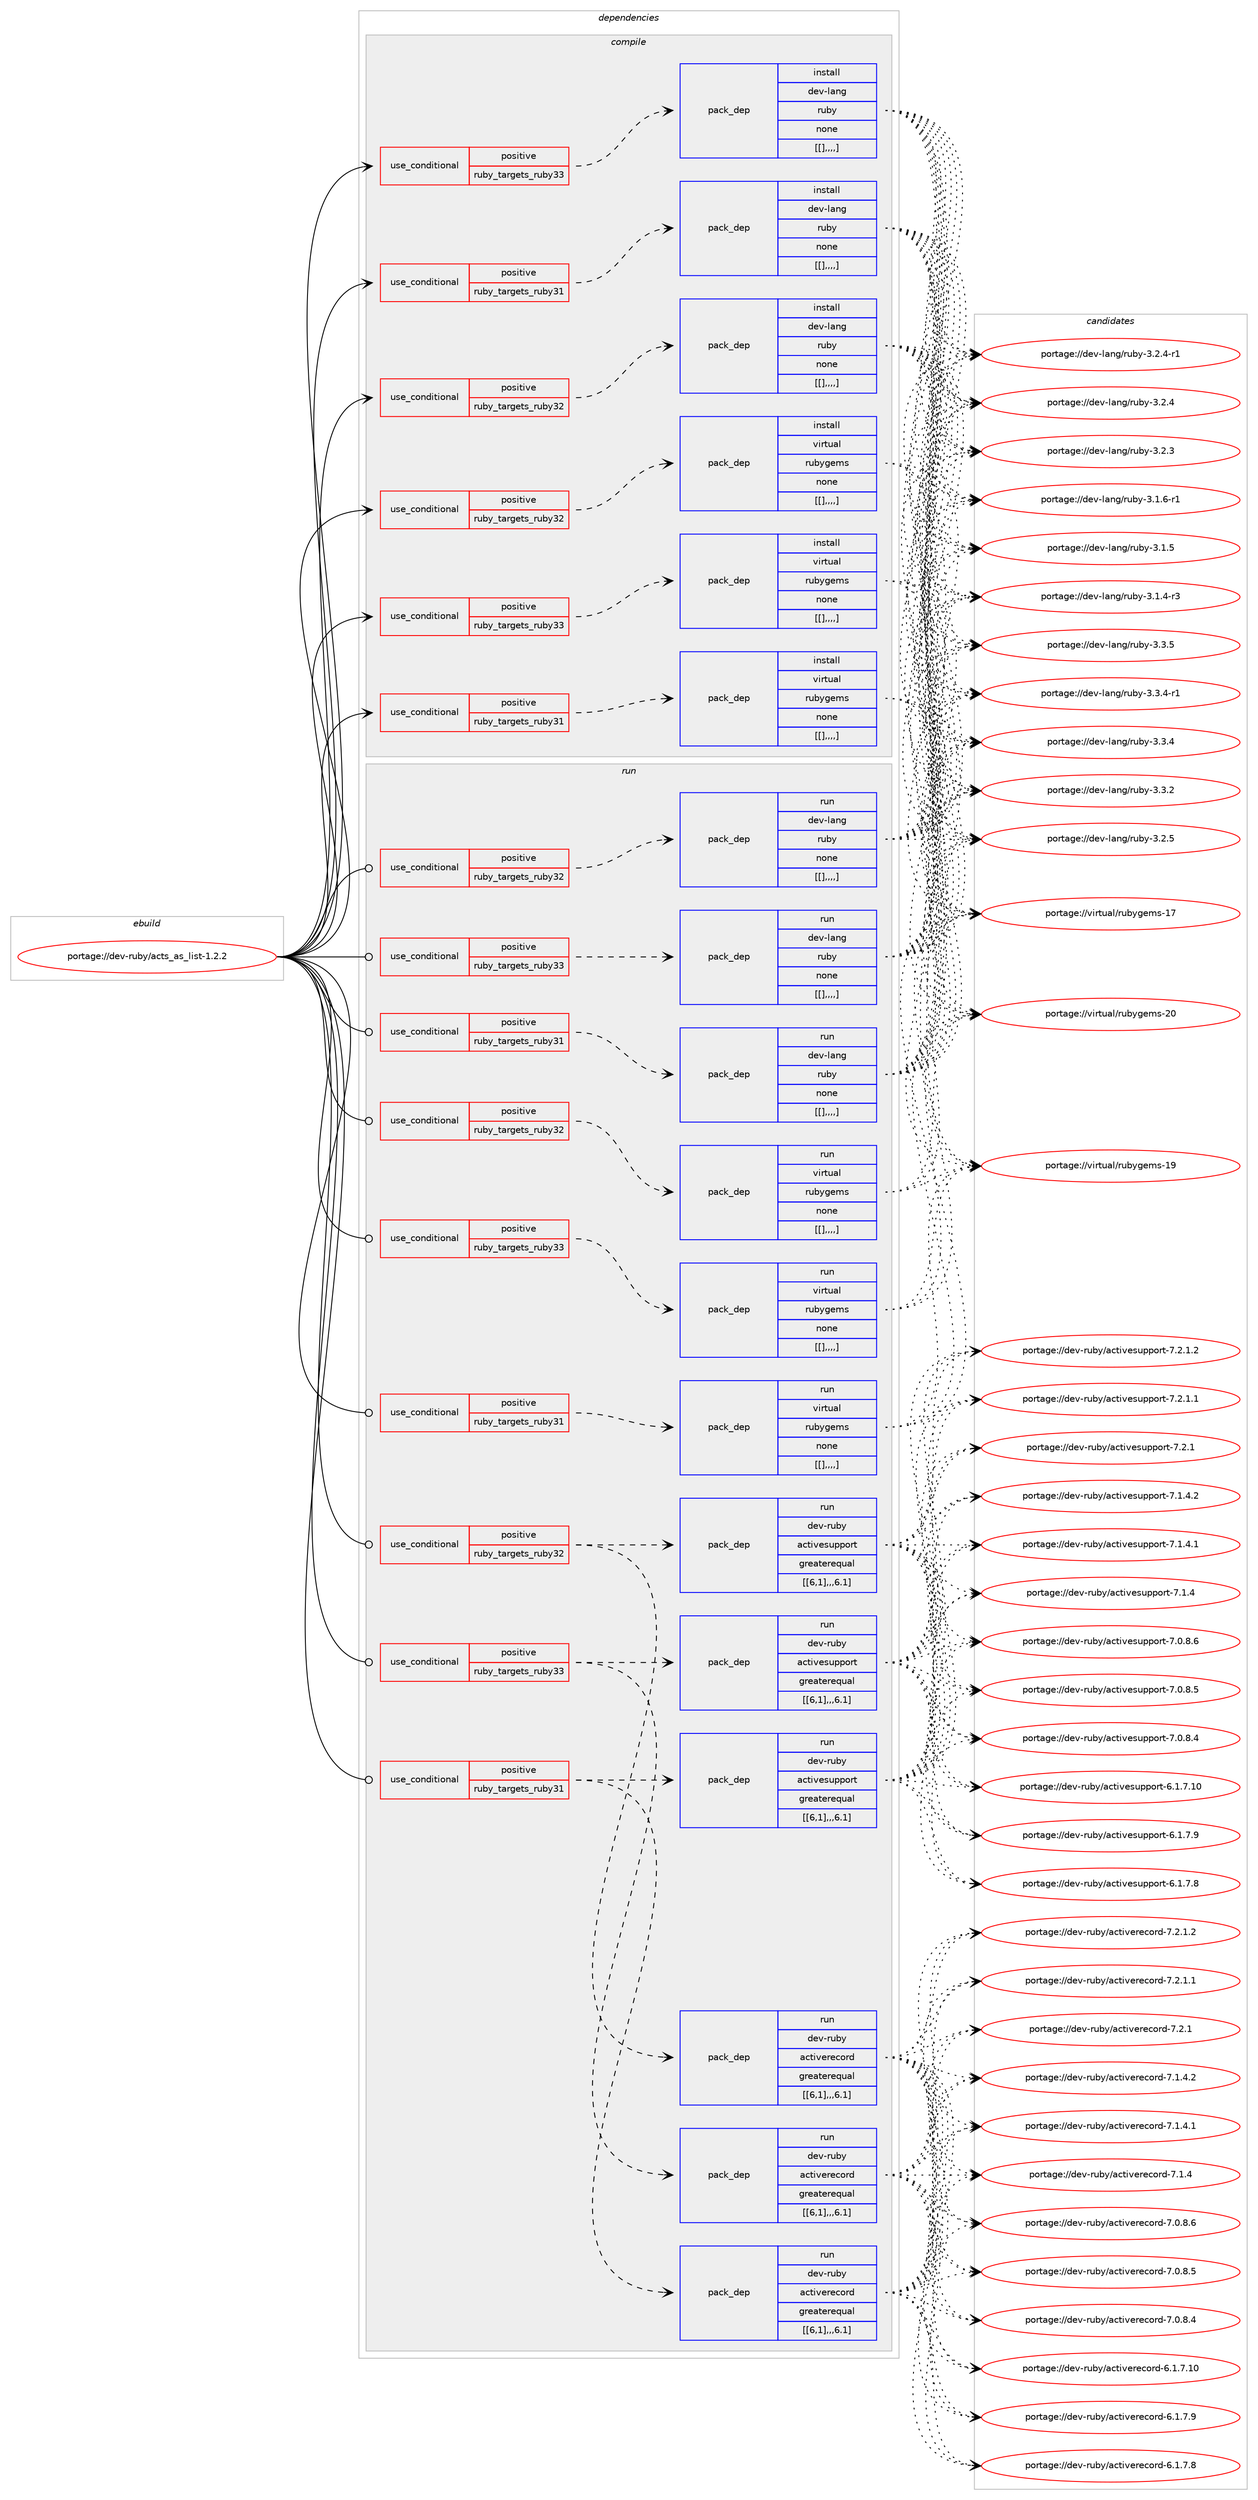 digraph prolog {

# *************
# Graph options
# *************

newrank=true;
concentrate=true;
compound=true;
graph [rankdir=LR,fontname=Helvetica,fontsize=10,ranksep=1.5];#, ranksep=2.5, nodesep=0.2];
edge  [arrowhead=vee];
node  [fontname=Helvetica,fontsize=10];

# **********
# The ebuild
# **********

subgraph cluster_leftcol {
color=gray;
label=<<i>ebuild</i>>;
id [label="portage://dev-ruby/acts_as_list-1.2.2", color=red, width=4, href="../dev-ruby/acts_as_list-1.2.2.svg"];
}

# ****************
# The dependencies
# ****************

subgraph cluster_midcol {
color=gray;
label=<<i>dependencies</i>>;
subgraph cluster_compile {
fillcolor="#eeeeee";
style=filled;
label=<<i>compile</i>>;
subgraph cond47654 {
dependency185005 [label=<<TABLE BORDER="0" CELLBORDER="1" CELLSPACING="0" CELLPADDING="4"><TR><TD ROWSPAN="3" CELLPADDING="10">use_conditional</TD></TR><TR><TD>positive</TD></TR><TR><TD>ruby_targets_ruby31</TD></TR></TABLE>>, shape=none, color=red];
subgraph pack135983 {
dependency185020 [label=<<TABLE BORDER="0" CELLBORDER="1" CELLSPACING="0" CELLPADDING="4" WIDTH="220"><TR><TD ROWSPAN="6" CELLPADDING="30">pack_dep</TD></TR><TR><TD WIDTH="110">install</TD></TR><TR><TD>dev-lang</TD></TR><TR><TD>ruby</TD></TR><TR><TD>none</TD></TR><TR><TD>[[],,,,]</TD></TR></TABLE>>, shape=none, color=blue];
}
dependency185005:e -> dependency185020:w [weight=20,style="dashed",arrowhead="vee"];
}
id:e -> dependency185005:w [weight=20,style="solid",arrowhead="vee"];
subgraph cond47675 {
dependency185067 [label=<<TABLE BORDER="0" CELLBORDER="1" CELLSPACING="0" CELLPADDING="4"><TR><TD ROWSPAN="3" CELLPADDING="10">use_conditional</TD></TR><TR><TD>positive</TD></TR><TR><TD>ruby_targets_ruby31</TD></TR></TABLE>>, shape=none, color=red];
subgraph pack136027 {
dependency185072 [label=<<TABLE BORDER="0" CELLBORDER="1" CELLSPACING="0" CELLPADDING="4" WIDTH="220"><TR><TD ROWSPAN="6" CELLPADDING="30">pack_dep</TD></TR><TR><TD WIDTH="110">install</TD></TR><TR><TD>virtual</TD></TR><TR><TD>rubygems</TD></TR><TR><TD>none</TD></TR><TR><TD>[[],,,,]</TD></TR></TABLE>>, shape=none, color=blue];
}
dependency185067:e -> dependency185072:w [weight=20,style="dashed",arrowhead="vee"];
}
id:e -> dependency185067:w [weight=20,style="solid",arrowhead="vee"];
subgraph cond47686 {
dependency185081 [label=<<TABLE BORDER="0" CELLBORDER="1" CELLSPACING="0" CELLPADDING="4"><TR><TD ROWSPAN="3" CELLPADDING="10">use_conditional</TD></TR><TR><TD>positive</TD></TR><TR><TD>ruby_targets_ruby32</TD></TR></TABLE>>, shape=none, color=red];
subgraph pack136081 {
dependency185161 [label=<<TABLE BORDER="0" CELLBORDER="1" CELLSPACING="0" CELLPADDING="4" WIDTH="220"><TR><TD ROWSPAN="6" CELLPADDING="30">pack_dep</TD></TR><TR><TD WIDTH="110">install</TD></TR><TR><TD>dev-lang</TD></TR><TR><TD>ruby</TD></TR><TR><TD>none</TD></TR><TR><TD>[[],,,,]</TD></TR></TABLE>>, shape=none, color=blue];
}
dependency185081:e -> dependency185161:w [weight=20,style="dashed",arrowhead="vee"];
}
id:e -> dependency185081:w [weight=20,style="solid",arrowhead="vee"];
subgraph cond47721 {
dependency185176 [label=<<TABLE BORDER="0" CELLBORDER="1" CELLSPACING="0" CELLPADDING="4"><TR><TD ROWSPAN="3" CELLPADDING="10">use_conditional</TD></TR><TR><TD>positive</TD></TR><TR><TD>ruby_targets_ruby32</TD></TR></TABLE>>, shape=none, color=red];
subgraph pack136090 {
dependency185182 [label=<<TABLE BORDER="0" CELLBORDER="1" CELLSPACING="0" CELLPADDING="4" WIDTH="220"><TR><TD ROWSPAN="6" CELLPADDING="30">pack_dep</TD></TR><TR><TD WIDTH="110">install</TD></TR><TR><TD>virtual</TD></TR><TR><TD>rubygems</TD></TR><TR><TD>none</TD></TR><TR><TD>[[],,,,]</TD></TR></TABLE>>, shape=none, color=blue];
}
dependency185176:e -> dependency185182:w [weight=20,style="dashed",arrowhead="vee"];
}
id:e -> dependency185176:w [weight=20,style="solid",arrowhead="vee"];
subgraph cond47769 {
dependency185303 [label=<<TABLE BORDER="0" CELLBORDER="1" CELLSPACING="0" CELLPADDING="4"><TR><TD ROWSPAN="3" CELLPADDING="10">use_conditional</TD></TR><TR><TD>positive</TD></TR><TR><TD>ruby_targets_ruby33</TD></TR></TABLE>>, shape=none, color=red];
subgraph pack136185 {
dependency185367 [label=<<TABLE BORDER="0" CELLBORDER="1" CELLSPACING="0" CELLPADDING="4" WIDTH="220"><TR><TD ROWSPAN="6" CELLPADDING="30">pack_dep</TD></TR><TR><TD WIDTH="110">install</TD></TR><TR><TD>dev-lang</TD></TR><TR><TD>ruby</TD></TR><TR><TD>none</TD></TR><TR><TD>[[],,,,]</TD></TR></TABLE>>, shape=none, color=blue];
}
dependency185303:e -> dependency185367:w [weight=20,style="dashed",arrowhead="vee"];
}
id:e -> dependency185303:w [weight=20,style="solid",arrowhead="vee"];
subgraph cond47812 {
dependency185390 [label=<<TABLE BORDER="0" CELLBORDER="1" CELLSPACING="0" CELLPADDING="4"><TR><TD ROWSPAN="3" CELLPADDING="10">use_conditional</TD></TR><TR><TD>positive</TD></TR><TR><TD>ruby_targets_ruby33</TD></TR></TABLE>>, shape=none, color=red];
subgraph pack136223 {
dependency185438 [label=<<TABLE BORDER="0" CELLBORDER="1" CELLSPACING="0" CELLPADDING="4" WIDTH="220"><TR><TD ROWSPAN="6" CELLPADDING="30">pack_dep</TD></TR><TR><TD WIDTH="110">install</TD></TR><TR><TD>virtual</TD></TR><TR><TD>rubygems</TD></TR><TR><TD>none</TD></TR><TR><TD>[[],,,,]</TD></TR></TABLE>>, shape=none, color=blue];
}
dependency185390:e -> dependency185438:w [weight=20,style="dashed",arrowhead="vee"];
}
id:e -> dependency185390:w [weight=20,style="solid",arrowhead="vee"];
}
subgraph cluster_compileandrun {
fillcolor="#eeeeee";
style=filled;
label=<<i>compile and run</i>>;
}
subgraph cluster_run {
fillcolor="#eeeeee";
style=filled;
label=<<i>run</i>>;
subgraph cond47830 {
dependency185483 [label=<<TABLE BORDER="0" CELLBORDER="1" CELLSPACING="0" CELLPADDING="4"><TR><TD ROWSPAN="3" CELLPADDING="10">use_conditional</TD></TR><TR><TD>positive</TD></TR><TR><TD>ruby_targets_ruby31</TD></TR></TABLE>>, shape=none, color=red];
subgraph pack136300 {
dependency185508 [label=<<TABLE BORDER="0" CELLBORDER="1" CELLSPACING="0" CELLPADDING="4" WIDTH="220"><TR><TD ROWSPAN="6" CELLPADDING="30">pack_dep</TD></TR><TR><TD WIDTH="110">run</TD></TR><TR><TD>dev-lang</TD></TR><TR><TD>ruby</TD></TR><TR><TD>none</TD></TR><TR><TD>[[],,,,]</TD></TR></TABLE>>, shape=none, color=blue];
}
dependency185483:e -> dependency185508:w [weight=20,style="dashed",arrowhead="vee"];
}
id:e -> dependency185483:w [weight=20,style="solid",arrowhead="odot"];
subgraph cond47881 {
dependency185585 [label=<<TABLE BORDER="0" CELLBORDER="1" CELLSPACING="0" CELLPADDING="4"><TR><TD ROWSPAN="3" CELLPADDING="10">use_conditional</TD></TR><TR><TD>positive</TD></TR><TR><TD>ruby_targets_ruby31</TD></TR></TABLE>>, shape=none, color=red];
subgraph pack136363 {
dependency185611 [label=<<TABLE BORDER="0" CELLBORDER="1" CELLSPACING="0" CELLPADDING="4" WIDTH="220"><TR><TD ROWSPAN="6" CELLPADDING="30">pack_dep</TD></TR><TR><TD WIDTH="110">run</TD></TR><TR><TD>dev-ruby</TD></TR><TR><TD>activerecord</TD></TR><TR><TD>greaterequal</TD></TR><TR><TD>[[6,1],,,6.1]</TD></TR></TABLE>>, shape=none, color=blue];
}
dependency185585:e -> dependency185611:w [weight=20,style="dashed",arrowhead="vee"];
subgraph pack136366 {
dependency185642 [label=<<TABLE BORDER="0" CELLBORDER="1" CELLSPACING="0" CELLPADDING="4" WIDTH="220"><TR><TD ROWSPAN="6" CELLPADDING="30">pack_dep</TD></TR><TR><TD WIDTH="110">run</TD></TR><TR><TD>dev-ruby</TD></TR><TR><TD>activesupport</TD></TR><TR><TD>greaterequal</TD></TR><TR><TD>[[6,1],,,6.1]</TD></TR></TABLE>>, shape=none, color=blue];
}
dependency185585:e -> dependency185642:w [weight=20,style="dashed",arrowhead="vee"];
}
id:e -> dependency185585:w [weight=20,style="solid",arrowhead="odot"];
subgraph cond47936 {
dependency185771 [label=<<TABLE BORDER="0" CELLBORDER="1" CELLSPACING="0" CELLPADDING="4"><TR><TD ROWSPAN="3" CELLPADDING="10">use_conditional</TD></TR><TR><TD>positive</TD></TR><TR><TD>ruby_targets_ruby31</TD></TR></TABLE>>, shape=none, color=red];
subgraph pack136456 {
dependency185922 [label=<<TABLE BORDER="0" CELLBORDER="1" CELLSPACING="0" CELLPADDING="4" WIDTH="220"><TR><TD ROWSPAN="6" CELLPADDING="30">pack_dep</TD></TR><TR><TD WIDTH="110">run</TD></TR><TR><TD>virtual</TD></TR><TR><TD>rubygems</TD></TR><TR><TD>none</TD></TR><TR><TD>[[],,,,]</TD></TR></TABLE>>, shape=none, color=blue];
}
dependency185771:e -> dependency185922:w [weight=20,style="dashed",arrowhead="vee"];
}
id:e -> dependency185771:w [weight=20,style="solid",arrowhead="odot"];
subgraph cond48021 {
dependency185958 [label=<<TABLE BORDER="0" CELLBORDER="1" CELLSPACING="0" CELLPADDING="4"><TR><TD ROWSPAN="3" CELLPADDING="10">use_conditional</TD></TR><TR><TD>positive</TD></TR><TR><TD>ruby_targets_ruby32</TD></TR></TABLE>>, shape=none, color=red];
subgraph pack136577 {
dependency185961 [label=<<TABLE BORDER="0" CELLBORDER="1" CELLSPACING="0" CELLPADDING="4" WIDTH="220"><TR><TD ROWSPAN="6" CELLPADDING="30">pack_dep</TD></TR><TR><TD WIDTH="110">run</TD></TR><TR><TD>dev-lang</TD></TR><TR><TD>ruby</TD></TR><TR><TD>none</TD></TR><TR><TD>[[],,,,]</TD></TR></TABLE>>, shape=none, color=blue];
}
dependency185958:e -> dependency185961:w [weight=20,style="dashed",arrowhead="vee"];
}
id:e -> dependency185958:w [weight=20,style="solid",arrowhead="odot"];
subgraph cond48024 {
dependency185968 [label=<<TABLE BORDER="0" CELLBORDER="1" CELLSPACING="0" CELLPADDING="4"><TR><TD ROWSPAN="3" CELLPADDING="10">use_conditional</TD></TR><TR><TD>positive</TD></TR><TR><TD>ruby_targets_ruby32</TD></TR></TABLE>>, shape=none, color=red];
subgraph pack136583 {
dependency186013 [label=<<TABLE BORDER="0" CELLBORDER="1" CELLSPACING="0" CELLPADDING="4" WIDTH="220"><TR><TD ROWSPAN="6" CELLPADDING="30">pack_dep</TD></TR><TR><TD WIDTH="110">run</TD></TR><TR><TD>dev-ruby</TD></TR><TR><TD>activerecord</TD></TR><TR><TD>greaterequal</TD></TR><TR><TD>[[6,1],,,6.1]</TD></TR></TABLE>>, shape=none, color=blue];
}
dependency185968:e -> dependency186013:w [weight=20,style="dashed",arrowhead="vee"];
subgraph pack136627 {
dependency186095 [label=<<TABLE BORDER="0" CELLBORDER="1" CELLSPACING="0" CELLPADDING="4" WIDTH="220"><TR><TD ROWSPAN="6" CELLPADDING="30">pack_dep</TD></TR><TR><TD WIDTH="110">run</TD></TR><TR><TD>dev-ruby</TD></TR><TR><TD>activesupport</TD></TR><TR><TD>greaterequal</TD></TR><TR><TD>[[6,1],,,6.1]</TD></TR></TABLE>>, shape=none, color=blue];
}
dependency185968:e -> dependency186095:w [weight=20,style="dashed",arrowhead="vee"];
}
id:e -> dependency185968:w [weight=20,style="solid",arrowhead="odot"];
subgraph cond48077 {
dependency186120 [label=<<TABLE BORDER="0" CELLBORDER="1" CELLSPACING="0" CELLPADDING="4"><TR><TD ROWSPAN="3" CELLPADDING="10">use_conditional</TD></TR><TR><TD>positive</TD></TR><TR><TD>ruby_targets_ruby32</TD></TR></TABLE>>, shape=none, color=red];
subgraph pack136679 {
dependency186124 [label=<<TABLE BORDER="0" CELLBORDER="1" CELLSPACING="0" CELLPADDING="4" WIDTH="220"><TR><TD ROWSPAN="6" CELLPADDING="30">pack_dep</TD></TR><TR><TD WIDTH="110">run</TD></TR><TR><TD>virtual</TD></TR><TR><TD>rubygems</TD></TR><TR><TD>none</TD></TR><TR><TD>[[],,,,]</TD></TR></TABLE>>, shape=none, color=blue];
}
dependency186120:e -> dependency186124:w [weight=20,style="dashed",arrowhead="vee"];
}
id:e -> dependency186120:w [weight=20,style="solid",arrowhead="odot"];
subgraph cond48102 {
dependency186168 [label=<<TABLE BORDER="0" CELLBORDER="1" CELLSPACING="0" CELLPADDING="4"><TR><TD ROWSPAN="3" CELLPADDING="10">use_conditional</TD></TR><TR><TD>positive</TD></TR><TR><TD>ruby_targets_ruby33</TD></TR></TABLE>>, shape=none, color=red];
subgraph pack136710 {
dependency186172 [label=<<TABLE BORDER="0" CELLBORDER="1" CELLSPACING="0" CELLPADDING="4" WIDTH="220"><TR><TD ROWSPAN="6" CELLPADDING="30">pack_dep</TD></TR><TR><TD WIDTH="110">run</TD></TR><TR><TD>dev-lang</TD></TR><TR><TD>ruby</TD></TR><TR><TD>none</TD></TR><TR><TD>[[],,,,]</TD></TR></TABLE>>, shape=none, color=blue];
}
dependency186168:e -> dependency186172:w [weight=20,style="dashed",arrowhead="vee"];
}
id:e -> dependency186168:w [weight=20,style="solid",arrowhead="odot"];
subgraph cond48116 {
dependency186202 [label=<<TABLE BORDER="0" CELLBORDER="1" CELLSPACING="0" CELLPADDING="4"><TR><TD ROWSPAN="3" CELLPADDING="10">use_conditional</TD></TR><TR><TD>positive</TD></TR><TR><TD>ruby_targets_ruby33</TD></TR></TABLE>>, shape=none, color=red];
subgraph pack136724 {
dependency186204 [label=<<TABLE BORDER="0" CELLBORDER="1" CELLSPACING="0" CELLPADDING="4" WIDTH="220"><TR><TD ROWSPAN="6" CELLPADDING="30">pack_dep</TD></TR><TR><TD WIDTH="110">run</TD></TR><TR><TD>dev-ruby</TD></TR><TR><TD>activerecord</TD></TR><TR><TD>greaterequal</TD></TR><TR><TD>[[6,1],,,6.1]</TD></TR></TABLE>>, shape=none, color=blue];
}
dependency186202:e -> dependency186204:w [weight=20,style="dashed",arrowhead="vee"];
subgraph pack136728 {
dependency186209 [label=<<TABLE BORDER="0" CELLBORDER="1" CELLSPACING="0" CELLPADDING="4" WIDTH="220"><TR><TD ROWSPAN="6" CELLPADDING="30">pack_dep</TD></TR><TR><TD WIDTH="110">run</TD></TR><TR><TD>dev-ruby</TD></TR><TR><TD>activesupport</TD></TR><TR><TD>greaterequal</TD></TR><TR><TD>[[6,1],,,6.1]</TD></TR></TABLE>>, shape=none, color=blue];
}
dependency186202:e -> dependency186209:w [weight=20,style="dashed",arrowhead="vee"];
}
id:e -> dependency186202:w [weight=20,style="solid",arrowhead="odot"];
subgraph cond48122 {
dependency186284 [label=<<TABLE BORDER="0" CELLBORDER="1" CELLSPACING="0" CELLPADDING="4"><TR><TD ROWSPAN="3" CELLPADDING="10">use_conditional</TD></TR><TR><TD>positive</TD></TR><TR><TD>ruby_targets_ruby33</TD></TR></TABLE>>, shape=none, color=red];
subgraph pack136777 {
dependency186286 [label=<<TABLE BORDER="0" CELLBORDER="1" CELLSPACING="0" CELLPADDING="4" WIDTH="220"><TR><TD ROWSPAN="6" CELLPADDING="30">pack_dep</TD></TR><TR><TD WIDTH="110">run</TD></TR><TR><TD>virtual</TD></TR><TR><TD>rubygems</TD></TR><TR><TD>none</TD></TR><TR><TD>[[],,,,]</TD></TR></TABLE>>, shape=none, color=blue];
}
dependency186284:e -> dependency186286:w [weight=20,style="dashed",arrowhead="vee"];
}
id:e -> dependency186284:w [weight=20,style="solid",arrowhead="odot"];
}
}

# **************
# The candidates
# **************

subgraph cluster_choices {
rank=same;
color=gray;
label=<<i>candidates</i>>;

subgraph choice135907 {
color=black;
nodesep=1;
choice10010111845108971101034711411798121455146514653 [label="portage://dev-lang/ruby-3.3.5", color=red, width=4,href="../dev-lang/ruby-3.3.5.svg"];
choice100101118451089711010347114117981214551465146524511449 [label="portage://dev-lang/ruby-3.3.4-r1", color=red, width=4,href="../dev-lang/ruby-3.3.4-r1.svg"];
choice10010111845108971101034711411798121455146514652 [label="portage://dev-lang/ruby-3.3.4", color=red, width=4,href="../dev-lang/ruby-3.3.4.svg"];
choice10010111845108971101034711411798121455146514650 [label="portage://dev-lang/ruby-3.3.2", color=red, width=4,href="../dev-lang/ruby-3.3.2.svg"];
choice10010111845108971101034711411798121455146504653 [label="portage://dev-lang/ruby-3.2.5", color=red, width=4,href="../dev-lang/ruby-3.2.5.svg"];
choice100101118451089711010347114117981214551465046524511449 [label="portage://dev-lang/ruby-3.2.4-r1", color=red, width=4,href="../dev-lang/ruby-3.2.4-r1.svg"];
choice10010111845108971101034711411798121455146504652 [label="portage://dev-lang/ruby-3.2.4", color=red, width=4,href="../dev-lang/ruby-3.2.4.svg"];
choice10010111845108971101034711411798121455146504651 [label="portage://dev-lang/ruby-3.2.3", color=red, width=4,href="../dev-lang/ruby-3.2.3.svg"];
choice100101118451089711010347114117981214551464946544511449 [label="portage://dev-lang/ruby-3.1.6-r1", color=red, width=4,href="../dev-lang/ruby-3.1.6-r1.svg"];
choice10010111845108971101034711411798121455146494653 [label="portage://dev-lang/ruby-3.1.5", color=red, width=4,href="../dev-lang/ruby-3.1.5.svg"];
choice100101118451089711010347114117981214551464946524511451 [label="portage://dev-lang/ruby-3.1.4-r3", color=red, width=4,href="../dev-lang/ruby-3.1.4-r3.svg"];
dependency185020:e -> choice10010111845108971101034711411798121455146514653:w [style=dotted,weight="100"];
dependency185020:e -> choice100101118451089711010347114117981214551465146524511449:w [style=dotted,weight="100"];
dependency185020:e -> choice10010111845108971101034711411798121455146514652:w [style=dotted,weight="100"];
dependency185020:e -> choice10010111845108971101034711411798121455146514650:w [style=dotted,weight="100"];
dependency185020:e -> choice10010111845108971101034711411798121455146504653:w [style=dotted,weight="100"];
dependency185020:e -> choice100101118451089711010347114117981214551465046524511449:w [style=dotted,weight="100"];
dependency185020:e -> choice10010111845108971101034711411798121455146504652:w [style=dotted,weight="100"];
dependency185020:e -> choice10010111845108971101034711411798121455146504651:w [style=dotted,weight="100"];
dependency185020:e -> choice100101118451089711010347114117981214551464946544511449:w [style=dotted,weight="100"];
dependency185020:e -> choice10010111845108971101034711411798121455146494653:w [style=dotted,weight="100"];
dependency185020:e -> choice100101118451089711010347114117981214551464946524511451:w [style=dotted,weight="100"];
}
subgraph choice135936 {
color=black;
nodesep=1;
choice118105114116117971084711411798121103101109115455048 [label="portage://virtual/rubygems-20", color=red, width=4,href="../virtual/rubygems-20.svg"];
choice118105114116117971084711411798121103101109115454957 [label="portage://virtual/rubygems-19", color=red, width=4,href="../virtual/rubygems-19.svg"];
choice118105114116117971084711411798121103101109115454955 [label="portage://virtual/rubygems-17", color=red, width=4,href="../virtual/rubygems-17.svg"];
dependency185072:e -> choice118105114116117971084711411798121103101109115455048:w [style=dotted,weight="100"];
dependency185072:e -> choice118105114116117971084711411798121103101109115454957:w [style=dotted,weight="100"];
dependency185072:e -> choice118105114116117971084711411798121103101109115454955:w [style=dotted,weight="100"];
}
subgraph choice135975 {
color=black;
nodesep=1;
choice10010111845108971101034711411798121455146514653 [label="portage://dev-lang/ruby-3.3.5", color=red, width=4,href="../dev-lang/ruby-3.3.5.svg"];
choice100101118451089711010347114117981214551465146524511449 [label="portage://dev-lang/ruby-3.3.4-r1", color=red, width=4,href="../dev-lang/ruby-3.3.4-r1.svg"];
choice10010111845108971101034711411798121455146514652 [label="portage://dev-lang/ruby-3.3.4", color=red, width=4,href="../dev-lang/ruby-3.3.4.svg"];
choice10010111845108971101034711411798121455146514650 [label="portage://dev-lang/ruby-3.3.2", color=red, width=4,href="../dev-lang/ruby-3.3.2.svg"];
choice10010111845108971101034711411798121455146504653 [label="portage://dev-lang/ruby-3.2.5", color=red, width=4,href="../dev-lang/ruby-3.2.5.svg"];
choice100101118451089711010347114117981214551465046524511449 [label="portage://dev-lang/ruby-3.2.4-r1", color=red, width=4,href="../dev-lang/ruby-3.2.4-r1.svg"];
choice10010111845108971101034711411798121455146504652 [label="portage://dev-lang/ruby-3.2.4", color=red, width=4,href="../dev-lang/ruby-3.2.4.svg"];
choice10010111845108971101034711411798121455146504651 [label="portage://dev-lang/ruby-3.2.3", color=red, width=4,href="../dev-lang/ruby-3.2.3.svg"];
choice100101118451089711010347114117981214551464946544511449 [label="portage://dev-lang/ruby-3.1.6-r1", color=red, width=4,href="../dev-lang/ruby-3.1.6-r1.svg"];
choice10010111845108971101034711411798121455146494653 [label="portage://dev-lang/ruby-3.1.5", color=red, width=4,href="../dev-lang/ruby-3.1.5.svg"];
choice100101118451089711010347114117981214551464946524511451 [label="portage://dev-lang/ruby-3.1.4-r3", color=red, width=4,href="../dev-lang/ruby-3.1.4-r3.svg"];
dependency185161:e -> choice10010111845108971101034711411798121455146514653:w [style=dotted,weight="100"];
dependency185161:e -> choice100101118451089711010347114117981214551465146524511449:w [style=dotted,weight="100"];
dependency185161:e -> choice10010111845108971101034711411798121455146514652:w [style=dotted,weight="100"];
dependency185161:e -> choice10010111845108971101034711411798121455146514650:w [style=dotted,weight="100"];
dependency185161:e -> choice10010111845108971101034711411798121455146504653:w [style=dotted,weight="100"];
dependency185161:e -> choice100101118451089711010347114117981214551465046524511449:w [style=dotted,weight="100"];
dependency185161:e -> choice10010111845108971101034711411798121455146504652:w [style=dotted,weight="100"];
dependency185161:e -> choice10010111845108971101034711411798121455146504651:w [style=dotted,weight="100"];
dependency185161:e -> choice100101118451089711010347114117981214551464946544511449:w [style=dotted,weight="100"];
dependency185161:e -> choice10010111845108971101034711411798121455146494653:w [style=dotted,weight="100"];
dependency185161:e -> choice100101118451089711010347114117981214551464946524511451:w [style=dotted,weight="100"];
}
subgraph choice135990 {
color=black;
nodesep=1;
choice118105114116117971084711411798121103101109115455048 [label="portage://virtual/rubygems-20", color=red, width=4,href="../virtual/rubygems-20.svg"];
choice118105114116117971084711411798121103101109115454957 [label="portage://virtual/rubygems-19", color=red, width=4,href="../virtual/rubygems-19.svg"];
choice118105114116117971084711411798121103101109115454955 [label="portage://virtual/rubygems-17", color=red, width=4,href="../virtual/rubygems-17.svg"];
dependency185182:e -> choice118105114116117971084711411798121103101109115455048:w [style=dotted,weight="100"];
dependency185182:e -> choice118105114116117971084711411798121103101109115454957:w [style=dotted,weight="100"];
dependency185182:e -> choice118105114116117971084711411798121103101109115454955:w [style=dotted,weight="100"];
}
subgraph choice135995 {
color=black;
nodesep=1;
choice10010111845108971101034711411798121455146514653 [label="portage://dev-lang/ruby-3.3.5", color=red, width=4,href="../dev-lang/ruby-3.3.5.svg"];
choice100101118451089711010347114117981214551465146524511449 [label="portage://dev-lang/ruby-3.3.4-r1", color=red, width=4,href="../dev-lang/ruby-3.3.4-r1.svg"];
choice10010111845108971101034711411798121455146514652 [label="portage://dev-lang/ruby-3.3.4", color=red, width=4,href="../dev-lang/ruby-3.3.4.svg"];
choice10010111845108971101034711411798121455146514650 [label="portage://dev-lang/ruby-3.3.2", color=red, width=4,href="../dev-lang/ruby-3.3.2.svg"];
choice10010111845108971101034711411798121455146504653 [label="portage://dev-lang/ruby-3.2.5", color=red, width=4,href="../dev-lang/ruby-3.2.5.svg"];
choice100101118451089711010347114117981214551465046524511449 [label="portage://dev-lang/ruby-3.2.4-r1", color=red, width=4,href="../dev-lang/ruby-3.2.4-r1.svg"];
choice10010111845108971101034711411798121455146504652 [label="portage://dev-lang/ruby-3.2.4", color=red, width=4,href="../dev-lang/ruby-3.2.4.svg"];
choice10010111845108971101034711411798121455146504651 [label="portage://dev-lang/ruby-3.2.3", color=red, width=4,href="../dev-lang/ruby-3.2.3.svg"];
choice100101118451089711010347114117981214551464946544511449 [label="portage://dev-lang/ruby-3.1.6-r1", color=red, width=4,href="../dev-lang/ruby-3.1.6-r1.svg"];
choice10010111845108971101034711411798121455146494653 [label="portage://dev-lang/ruby-3.1.5", color=red, width=4,href="../dev-lang/ruby-3.1.5.svg"];
choice100101118451089711010347114117981214551464946524511451 [label="portage://dev-lang/ruby-3.1.4-r3", color=red, width=4,href="../dev-lang/ruby-3.1.4-r3.svg"];
dependency185367:e -> choice10010111845108971101034711411798121455146514653:w [style=dotted,weight="100"];
dependency185367:e -> choice100101118451089711010347114117981214551465146524511449:w [style=dotted,weight="100"];
dependency185367:e -> choice10010111845108971101034711411798121455146514652:w [style=dotted,weight="100"];
dependency185367:e -> choice10010111845108971101034711411798121455146514650:w [style=dotted,weight="100"];
dependency185367:e -> choice10010111845108971101034711411798121455146504653:w [style=dotted,weight="100"];
dependency185367:e -> choice100101118451089711010347114117981214551465046524511449:w [style=dotted,weight="100"];
dependency185367:e -> choice10010111845108971101034711411798121455146504652:w [style=dotted,weight="100"];
dependency185367:e -> choice10010111845108971101034711411798121455146504651:w [style=dotted,weight="100"];
dependency185367:e -> choice100101118451089711010347114117981214551464946544511449:w [style=dotted,weight="100"];
dependency185367:e -> choice10010111845108971101034711411798121455146494653:w [style=dotted,weight="100"];
dependency185367:e -> choice100101118451089711010347114117981214551464946524511451:w [style=dotted,weight="100"];
}
subgraph choice136044 {
color=black;
nodesep=1;
choice118105114116117971084711411798121103101109115455048 [label="portage://virtual/rubygems-20", color=red, width=4,href="../virtual/rubygems-20.svg"];
choice118105114116117971084711411798121103101109115454957 [label="portage://virtual/rubygems-19", color=red, width=4,href="../virtual/rubygems-19.svg"];
choice118105114116117971084711411798121103101109115454955 [label="portage://virtual/rubygems-17", color=red, width=4,href="../virtual/rubygems-17.svg"];
dependency185438:e -> choice118105114116117971084711411798121103101109115455048:w [style=dotted,weight="100"];
dependency185438:e -> choice118105114116117971084711411798121103101109115454957:w [style=dotted,weight="100"];
dependency185438:e -> choice118105114116117971084711411798121103101109115454955:w [style=dotted,weight="100"];
}
subgraph choice136052 {
color=black;
nodesep=1;
choice10010111845108971101034711411798121455146514653 [label="portage://dev-lang/ruby-3.3.5", color=red, width=4,href="../dev-lang/ruby-3.3.5.svg"];
choice100101118451089711010347114117981214551465146524511449 [label="portage://dev-lang/ruby-3.3.4-r1", color=red, width=4,href="../dev-lang/ruby-3.3.4-r1.svg"];
choice10010111845108971101034711411798121455146514652 [label="portage://dev-lang/ruby-3.3.4", color=red, width=4,href="../dev-lang/ruby-3.3.4.svg"];
choice10010111845108971101034711411798121455146514650 [label="portage://dev-lang/ruby-3.3.2", color=red, width=4,href="../dev-lang/ruby-3.3.2.svg"];
choice10010111845108971101034711411798121455146504653 [label="portage://dev-lang/ruby-3.2.5", color=red, width=4,href="../dev-lang/ruby-3.2.5.svg"];
choice100101118451089711010347114117981214551465046524511449 [label="portage://dev-lang/ruby-3.2.4-r1", color=red, width=4,href="../dev-lang/ruby-3.2.4-r1.svg"];
choice10010111845108971101034711411798121455146504652 [label="portage://dev-lang/ruby-3.2.4", color=red, width=4,href="../dev-lang/ruby-3.2.4.svg"];
choice10010111845108971101034711411798121455146504651 [label="portage://dev-lang/ruby-3.2.3", color=red, width=4,href="../dev-lang/ruby-3.2.3.svg"];
choice100101118451089711010347114117981214551464946544511449 [label="portage://dev-lang/ruby-3.1.6-r1", color=red, width=4,href="../dev-lang/ruby-3.1.6-r1.svg"];
choice10010111845108971101034711411798121455146494653 [label="portage://dev-lang/ruby-3.1.5", color=red, width=4,href="../dev-lang/ruby-3.1.5.svg"];
choice100101118451089711010347114117981214551464946524511451 [label="portage://dev-lang/ruby-3.1.4-r3", color=red, width=4,href="../dev-lang/ruby-3.1.4-r3.svg"];
dependency185508:e -> choice10010111845108971101034711411798121455146514653:w [style=dotted,weight="100"];
dependency185508:e -> choice100101118451089711010347114117981214551465146524511449:w [style=dotted,weight="100"];
dependency185508:e -> choice10010111845108971101034711411798121455146514652:w [style=dotted,weight="100"];
dependency185508:e -> choice10010111845108971101034711411798121455146514650:w [style=dotted,weight="100"];
dependency185508:e -> choice10010111845108971101034711411798121455146504653:w [style=dotted,weight="100"];
dependency185508:e -> choice100101118451089711010347114117981214551465046524511449:w [style=dotted,weight="100"];
dependency185508:e -> choice10010111845108971101034711411798121455146504652:w [style=dotted,weight="100"];
dependency185508:e -> choice10010111845108971101034711411798121455146504651:w [style=dotted,weight="100"];
dependency185508:e -> choice100101118451089711010347114117981214551464946544511449:w [style=dotted,weight="100"];
dependency185508:e -> choice10010111845108971101034711411798121455146494653:w [style=dotted,weight="100"];
dependency185508:e -> choice100101118451089711010347114117981214551464946524511451:w [style=dotted,weight="100"];
}
subgraph choice136070 {
color=black;
nodesep=1;
choice1001011184511411798121479799116105118101114101991111141004555465046494650 [label="portage://dev-ruby/activerecord-7.2.1.2", color=red, width=4,href="../dev-ruby/activerecord-7.2.1.2.svg"];
choice1001011184511411798121479799116105118101114101991111141004555465046494649 [label="portage://dev-ruby/activerecord-7.2.1.1", color=red, width=4,href="../dev-ruby/activerecord-7.2.1.1.svg"];
choice100101118451141179812147979911610511810111410199111114100455546504649 [label="portage://dev-ruby/activerecord-7.2.1", color=red, width=4,href="../dev-ruby/activerecord-7.2.1.svg"];
choice1001011184511411798121479799116105118101114101991111141004555464946524650 [label="portage://dev-ruby/activerecord-7.1.4.2", color=red, width=4,href="../dev-ruby/activerecord-7.1.4.2.svg"];
choice1001011184511411798121479799116105118101114101991111141004555464946524649 [label="portage://dev-ruby/activerecord-7.1.4.1", color=red, width=4,href="../dev-ruby/activerecord-7.1.4.1.svg"];
choice100101118451141179812147979911610511810111410199111114100455546494652 [label="portage://dev-ruby/activerecord-7.1.4", color=red, width=4,href="../dev-ruby/activerecord-7.1.4.svg"];
choice1001011184511411798121479799116105118101114101991111141004555464846564654 [label="portage://dev-ruby/activerecord-7.0.8.6", color=red, width=4,href="../dev-ruby/activerecord-7.0.8.6.svg"];
choice1001011184511411798121479799116105118101114101991111141004555464846564653 [label="portage://dev-ruby/activerecord-7.0.8.5", color=red, width=4,href="../dev-ruby/activerecord-7.0.8.5.svg"];
choice1001011184511411798121479799116105118101114101991111141004555464846564652 [label="portage://dev-ruby/activerecord-7.0.8.4", color=red, width=4,href="../dev-ruby/activerecord-7.0.8.4.svg"];
choice100101118451141179812147979911610511810111410199111114100455446494655464948 [label="portage://dev-ruby/activerecord-6.1.7.10", color=red, width=4,href="../dev-ruby/activerecord-6.1.7.10.svg"];
choice1001011184511411798121479799116105118101114101991111141004554464946554657 [label="portage://dev-ruby/activerecord-6.1.7.9", color=red, width=4,href="../dev-ruby/activerecord-6.1.7.9.svg"];
choice1001011184511411798121479799116105118101114101991111141004554464946554656 [label="portage://dev-ruby/activerecord-6.1.7.8", color=red, width=4,href="../dev-ruby/activerecord-6.1.7.8.svg"];
dependency185611:e -> choice1001011184511411798121479799116105118101114101991111141004555465046494650:w [style=dotted,weight="100"];
dependency185611:e -> choice1001011184511411798121479799116105118101114101991111141004555465046494649:w [style=dotted,weight="100"];
dependency185611:e -> choice100101118451141179812147979911610511810111410199111114100455546504649:w [style=dotted,weight="100"];
dependency185611:e -> choice1001011184511411798121479799116105118101114101991111141004555464946524650:w [style=dotted,weight="100"];
dependency185611:e -> choice1001011184511411798121479799116105118101114101991111141004555464946524649:w [style=dotted,weight="100"];
dependency185611:e -> choice100101118451141179812147979911610511810111410199111114100455546494652:w [style=dotted,weight="100"];
dependency185611:e -> choice1001011184511411798121479799116105118101114101991111141004555464846564654:w [style=dotted,weight="100"];
dependency185611:e -> choice1001011184511411798121479799116105118101114101991111141004555464846564653:w [style=dotted,weight="100"];
dependency185611:e -> choice1001011184511411798121479799116105118101114101991111141004555464846564652:w [style=dotted,weight="100"];
dependency185611:e -> choice100101118451141179812147979911610511810111410199111114100455446494655464948:w [style=dotted,weight="100"];
dependency185611:e -> choice1001011184511411798121479799116105118101114101991111141004554464946554657:w [style=dotted,weight="100"];
dependency185611:e -> choice1001011184511411798121479799116105118101114101991111141004554464946554656:w [style=dotted,weight="100"];
}
subgraph choice136132 {
color=black;
nodesep=1;
choice10010111845114117981214797991161051181011151171121121111141164555465046494650 [label="portage://dev-ruby/activesupport-7.2.1.2", color=red, width=4,href="../dev-ruby/activesupport-7.2.1.2.svg"];
choice10010111845114117981214797991161051181011151171121121111141164555465046494649 [label="portage://dev-ruby/activesupport-7.2.1.1", color=red, width=4,href="../dev-ruby/activesupport-7.2.1.1.svg"];
choice1001011184511411798121479799116105118101115117112112111114116455546504649 [label="portage://dev-ruby/activesupport-7.2.1", color=red, width=4,href="../dev-ruby/activesupport-7.2.1.svg"];
choice10010111845114117981214797991161051181011151171121121111141164555464946524650 [label="portage://dev-ruby/activesupport-7.1.4.2", color=red, width=4,href="../dev-ruby/activesupport-7.1.4.2.svg"];
choice10010111845114117981214797991161051181011151171121121111141164555464946524649 [label="portage://dev-ruby/activesupport-7.1.4.1", color=red, width=4,href="../dev-ruby/activesupport-7.1.4.1.svg"];
choice1001011184511411798121479799116105118101115117112112111114116455546494652 [label="portage://dev-ruby/activesupport-7.1.4", color=red, width=4,href="../dev-ruby/activesupport-7.1.4.svg"];
choice10010111845114117981214797991161051181011151171121121111141164555464846564654 [label="portage://dev-ruby/activesupport-7.0.8.6", color=red, width=4,href="../dev-ruby/activesupport-7.0.8.6.svg"];
choice10010111845114117981214797991161051181011151171121121111141164555464846564653 [label="portage://dev-ruby/activesupport-7.0.8.5", color=red, width=4,href="../dev-ruby/activesupport-7.0.8.5.svg"];
choice10010111845114117981214797991161051181011151171121121111141164555464846564652 [label="portage://dev-ruby/activesupport-7.0.8.4", color=red, width=4,href="../dev-ruby/activesupport-7.0.8.4.svg"];
choice1001011184511411798121479799116105118101115117112112111114116455446494655464948 [label="portage://dev-ruby/activesupport-6.1.7.10", color=red, width=4,href="../dev-ruby/activesupport-6.1.7.10.svg"];
choice10010111845114117981214797991161051181011151171121121111141164554464946554657 [label="portage://dev-ruby/activesupport-6.1.7.9", color=red, width=4,href="../dev-ruby/activesupport-6.1.7.9.svg"];
choice10010111845114117981214797991161051181011151171121121111141164554464946554656 [label="portage://dev-ruby/activesupport-6.1.7.8", color=red, width=4,href="../dev-ruby/activesupport-6.1.7.8.svg"];
dependency185642:e -> choice10010111845114117981214797991161051181011151171121121111141164555465046494650:w [style=dotted,weight="100"];
dependency185642:e -> choice10010111845114117981214797991161051181011151171121121111141164555465046494649:w [style=dotted,weight="100"];
dependency185642:e -> choice1001011184511411798121479799116105118101115117112112111114116455546504649:w [style=dotted,weight="100"];
dependency185642:e -> choice10010111845114117981214797991161051181011151171121121111141164555464946524650:w [style=dotted,weight="100"];
dependency185642:e -> choice10010111845114117981214797991161051181011151171121121111141164555464946524649:w [style=dotted,weight="100"];
dependency185642:e -> choice1001011184511411798121479799116105118101115117112112111114116455546494652:w [style=dotted,weight="100"];
dependency185642:e -> choice10010111845114117981214797991161051181011151171121121111141164555464846564654:w [style=dotted,weight="100"];
dependency185642:e -> choice10010111845114117981214797991161051181011151171121121111141164555464846564653:w [style=dotted,weight="100"];
dependency185642:e -> choice10010111845114117981214797991161051181011151171121121111141164555464846564652:w [style=dotted,weight="100"];
dependency185642:e -> choice1001011184511411798121479799116105118101115117112112111114116455446494655464948:w [style=dotted,weight="100"];
dependency185642:e -> choice10010111845114117981214797991161051181011151171121121111141164554464946554657:w [style=dotted,weight="100"];
dependency185642:e -> choice10010111845114117981214797991161051181011151171121121111141164554464946554656:w [style=dotted,weight="100"];
}
subgraph choice136150 {
color=black;
nodesep=1;
choice118105114116117971084711411798121103101109115455048 [label="portage://virtual/rubygems-20", color=red, width=4,href="../virtual/rubygems-20.svg"];
choice118105114116117971084711411798121103101109115454957 [label="portage://virtual/rubygems-19", color=red, width=4,href="../virtual/rubygems-19.svg"];
choice118105114116117971084711411798121103101109115454955 [label="portage://virtual/rubygems-17", color=red, width=4,href="../virtual/rubygems-17.svg"];
dependency185922:e -> choice118105114116117971084711411798121103101109115455048:w [style=dotted,weight="100"];
dependency185922:e -> choice118105114116117971084711411798121103101109115454957:w [style=dotted,weight="100"];
dependency185922:e -> choice118105114116117971084711411798121103101109115454955:w [style=dotted,weight="100"];
}
subgraph choice136159 {
color=black;
nodesep=1;
choice10010111845108971101034711411798121455146514653 [label="portage://dev-lang/ruby-3.3.5", color=red, width=4,href="../dev-lang/ruby-3.3.5.svg"];
choice100101118451089711010347114117981214551465146524511449 [label="portage://dev-lang/ruby-3.3.4-r1", color=red, width=4,href="../dev-lang/ruby-3.3.4-r1.svg"];
choice10010111845108971101034711411798121455146514652 [label="portage://dev-lang/ruby-3.3.4", color=red, width=4,href="../dev-lang/ruby-3.3.4.svg"];
choice10010111845108971101034711411798121455146514650 [label="portage://dev-lang/ruby-3.3.2", color=red, width=4,href="../dev-lang/ruby-3.3.2.svg"];
choice10010111845108971101034711411798121455146504653 [label="portage://dev-lang/ruby-3.2.5", color=red, width=4,href="../dev-lang/ruby-3.2.5.svg"];
choice100101118451089711010347114117981214551465046524511449 [label="portage://dev-lang/ruby-3.2.4-r1", color=red, width=4,href="../dev-lang/ruby-3.2.4-r1.svg"];
choice10010111845108971101034711411798121455146504652 [label="portage://dev-lang/ruby-3.2.4", color=red, width=4,href="../dev-lang/ruby-3.2.4.svg"];
choice10010111845108971101034711411798121455146504651 [label="portage://dev-lang/ruby-3.2.3", color=red, width=4,href="../dev-lang/ruby-3.2.3.svg"];
choice100101118451089711010347114117981214551464946544511449 [label="portage://dev-lang/ruby-3.1.6-r1", color=red, width=4,href="../dev-lang/ruby-3.1.6-r1.svg"];
choice10010111845108971101034711411798121455146494653 [label="portage://dev-lang/ruby-3.1.5", color=red, width=4,href="../dev-lang/ruby-3.1.5.svg"];
choice100101118451089711010347114117981214551464946524511451 [label="portage://dev-lang/ruby-3.1.4-r3", color=red, width=4,href="../dev-lang/ruby-3.1.4-r3.svg"];
dependency185961:e -> choice10010111845108971101034711411798121455146514653:w [style=dotted,weight="100"];
dependency185961:e -> choice100101118451089711010347114117981214551465146524511449:w [style=dotted,weight="100"];
dependency185961:e -> choice10010111845108971101034711411798121455146514652:w [style=dotted,weight="100"];
dependency185961:e -> choice10010111845108971101034711411798121455146514650:w [style=dotted,weight="100"];
dependency185961:e -> choice10010111845108971101034711411798121455146504653:w [style=dotted,weight="100"];
dependency185961:e -> choice100101118451089711010347114117981214551465046524511449:w [style=dotted,weight="100"];
dependency185961:e -> choice10010111845108971101034711411798121455146504652:w [style=dotted,weight="100"];
dependency185961:e -> choice10010111845108971101034711411798121455146504651:w [style=dotted,weight="100"];
dependency185961:e -> choice100101118451089711010347114117981214551464946544511449:w [style=dotted,weight="100"];
dependency185961:e -> choice10010111845108971101034711411798121455146494653:w [style=dotted,weight="100"];
dependency185961:e -> choice100101118451089711010347114117981214551464946524511451:w [style=dotted,weight="100"];
}
subgraph choice136171 {
color=black;
nodesep=1;
choice1001011184511411798121479799116105118101114101991111141004555465046494650 [label="portage://dev-ruby/activerecord-7.2.1.2", color=red, width=4,href="../dev-ruby/activerecord-7.2.1.2.svg"];
choice1001011184511411798121479799116105118101114101991111141004555465046494649 [label="portage://dev-ruby/activerecord-7.2.1.1", color=red, width=4,href="../dev-ruby/activerecord-7.2.1.1.svg"];
choice100101118451141179812147979911610511810111410199111114100455546504649 [label="portage://dev-ruby/activerecord-7.2.1", color=red, width=4,href="../dev-ruby/activerecord-7.2.1.svg"];
choice1001011184511411798121479799116105118101114101991111141004555464946524650 [label="portage://dev-ruby/activerecord-7.1.4.2", color=red, width=4,href="../dev-ruby/activerecord-7.1.4.2.svg"];
choice1001011184511411798121479799116105118101114101991111141004555464946524649 [label="portage://dev-ruby/activerecord-7.1.4.1", color=red, width=4,href="../dev-ruby/activerecord-7.1.4.1.svg"];
choice100101118451141179812147979911610511810111410199111114100455546494652 [label="portage://dev-ruby/activerecord-7.1.4", color=red, width=4,href="../dev-ruby/activerecord-7.1.4.svg"];
choice1001011184511411798121479799116105118101114101991111141004555464846564654 [label="portage://dev-ruby/activerecord-7.0.8.6", color=red, width=4,href="../dev-ruby/activerecord-7.0.8.6.svg"];
choice1001011184511411798121479799116105118101114101991111141004555464846564653 [label="portage://dev-ruby/activerecord-7.0.8.5", color=red, width=4,href="../dev-ruby/activerecord-7.0.8.5.svg"];
choice1001011184511411798121479799116105118101114101991111141004555464846564652 [label="portage://dev-ruby/activerecord-7.0.8.4", color=red, width=4,href="../dev-ruby/activerecord-7.0.8.4.svg"];
choice100101118451141179812147979911610511810111410199111114100455446494655464948 [label="portage://dev-ruby/activerecord-6.1.7.10", color=red, width=4,href="../dev-ruby/activerecord-6.1.7.10.svg"];
choice1001011184511411798121479799116105118101114101991111141004554464946554657 [label="portage://dev-ruby/activerecord-6.1.7.9", color=red, width=4,href="../dev-ruby/activerecord-6.1.7.9.svg"];
choice1001011184511411798121479799116105118101114101991111141004554464946554656 [label="portage://dev-ruby/activerecord-6.1.7.8", color=red, width=4,href="../dev-ruby/activerecord-6.1.7.8.svg"];
dependency186013:e -> choice1001011184511411798121479799116105118101114101991111141004555465046494650:w [style=dotted,weight="100"];
dependency186013:e -> choice1001011184511411798121479799116105118101114101991111141004555465046494649:w [style=dotted,weight="100"];
dependency186013:e -> choice100101118451141179812147979911610511810111410199111114100455546504649:w [style=dotted,weight="100"];
dependency186013:e -> choice1001011184511411798121479799116105118101114101991111141004555464946524650:w [style=dotted,weight="100"];
dependency186013:e -> choice1001011184511411798121479799116105118101114101991111141004555464946524649:w [style=dotted,weight="100"];
dependency186013:e -> choice100101118451141179812147979911610511810111410199111114100455546494652:w [style=dotted,weight="100"];
dependency186013:e -> choice1001011184511411798121479799116105118101114101991111141004555464846564654:w [style=dotted,weight="100"];
dependency186013:e -> choice1001011184511411798121479799116105118101114101991111141004555464846564653:w [style=dotted,weight="100"];
dependency186013:e -> choice1001011184511411798121479799116105118101114101991111141004555464846564652:w [style=dotted,weight="100"];
dependency186013:e -> choice100101118451141179812147979911610511810111410199111114100455446494655464948:w [style=dotted,weight="100"];
dependency186013:e -> choice1001011184511411798121479799116105118101114101991111141004554464946554657:w [style=dotted,weight="100"];
dependency186013:e -> choice1001011184511411798121479799116105118101114101991111141004554464946554656:w [style=dotted,weight="100"];
}
subgraph choice136223 {
color=black;
nodesep=1;
choice10010111845114117981214797991161051181011151171121121111141164555465046494650 [label="portage://dev-ruby/activesupport-7.2.1.2", color=red, width=4,href="../dev-ruby/activesupport-7.2.1.2.svg"];
choice10010111845114117981214797991161051181011151171121121111141164555465046494649 [label="portage://dev-ruby/activesupport-7.2.1.1", color=red, width=4,href="../dev-ruby/activesupport-7.2.1.1.svg"];
choice1001011184511411798121479799116105118101115117112112111114116455546504649 [label="portage://dev-ruby/activesupport-7.2.1", color=red, width=4,href="../dev-ruby/activesupport-7.2.1.svg"];
choice10010111845114117981214797991161051181011151171121121111141164555464946524650 [label="portage://dev-ruby/activesupport-7.1.4.2", color=red, width=4,href="../dev-ruby/activesupport-7.1.4.2.svg"];
choice10010111845114117981214797991161051181011151171121121111141164555464946524649 [label="portage://dev-ruby/activesupport-7.1.4.1", color=red, width=4,href="../dev-ruby/activesupport-7.1.4.1.svg"];
choice1001011184511411798121479799116105118101115117112112111114116455546494652 [label="portage://dev-ruby/activesupport-7.1.4", color=red, width=4,href="../dev-ruby/activesupport-7.1.4.svg"];
choice10010111845114117981214797991161051181011151171121121111141164555464846564654 [label="portage://dev-ruby/activesupport-7.0.8.6", color=red, width=4,href="../dev-ruby/activesupport-7.0.8.6.svg"];
choice10010111845114117981214797991161051181011151171121121111141164555464846564653 [label="portage://dev-ruby/activesupport-7.0.8.5", color=red, width=4,href="../dev-ruby/activesupport-7.0.8.5.svg"];
choice10010111845114117981214797991161051181011151171121121111141164555464846564652 [label="portage://dev-ruby/activesupport-7.0.8.4", color=red, width=4,href="../dev-ruby/activesupport-7.0.8.4.svg"];
choice1001011184511411798121479799116105118101115117112112111114116455446494655464948 [label="portage://dev-ruby/activesupport-6.1.7.10", color=red, width=4,href="../dev-ruby/activesupport-6.1.7.10.svg"];
choice10010111845114117981214797991161051181011151171121121111141164554464946554657 [label="portage://dev-ruby/activesupport-6.1.7.9", color=red, width=4,href="../dev-ruby/activesupport-6.1.7.9.svg"];
choice10010111845114117981214797991161051181011151171121121111141164554464946554656 [label="portage://dev-ruby/activesupport-6.1.7.8", color=red, width=4,href="../dev-ruby/activesupport-6.1.7.8.svg"];
dependency186095:e -> choice10010111845114117981214797991161051181011151171121121111141164555465046494650:w [style=dotted,weight="100"];
dependency186095:e -> choice10010111845114117981214797991161051181011151171121121111141164555465046494649:w [style=dotted,weight="100"];
dependency186095:e -> choice1001011184511411798121479799116105118101115117112112111114116455546504649:w [style=dotted,weight="100"];
dependency186095:e -> choice10010111845114117981214797991161051181011151171121121111141164555464946524650:w [style=dotted,weight="100"];
dependency186095:e -> choice10010111845114117981214797991161051181011151171121121111141164555464946524649:w [style=dotted,weight="100"];
dependency186095:e -> choice1001011184511411798121479799116105118101115117112112111114116455546494652:w [style=dotted,weight="100"];
dependency186095:e -> choice10010111845114117981214797991161051181011151171121121111141164555464846564654:w [style=dotted,weight="100"];
dependency186095:e -> choice10010111845114117981214797991161051181011151171121121111141164555464846564653:w [style=dotted,weight="100"];
dependency186095:e -> choice10010111845114117981214797991161051181011151171121121111141164555464846564652:w [style=dotted,weight="100"];
dependency186095:e -> choice1001011184511411798121479799116105118101115117112112111114116455446494655464948:w [style=dotted,weight="100"];
dependency186095:e -> choice10010111845114117981214797991161051181011151171121121111141164554464946554657:w [style=dotted,weight="100"];
dependency186095:e -> choice10010111845114117981214797991161051181011151171121121111141164554464946554656:w [style=dotted,weight="100"];
}
subgraph choice136269 {
color=black;
nodesep=1;
choice118105114116117971084711411798121103101109115455048 [label="portage://virtual/rubygems-20", color=red, width=4,href="../virtual/rubygems-20.svg"];
choice118105114116117971084711411798121103101109115454957 [label="portage://virtual/rubygems-19", color=red, width=4,href="../virtual/rubygems-19.svg"];
choice118105114116117971084711411798121103101109115454955 [label="portage://virtual/rubygems-17", color=red, width=4,href="../virtual/rubygems-17.svg"];
dependency186124:e -> choice118105114116117971084711411798121103101109115455048:w [style=dotted,weight="100"];
dependency186124:e -> choice118105114116117971084711411798121103101109115454957:w [style=dotted,weight="100"];
dependency186124:e -> choice118105114116117971084711411798121103101109115454955:w [style=dotted,weight="100"];
}
subgraph choice136323 {
color=black;
nodesep=1;
choice10010111845108971101034711411798121455146514653 [label="portage://dev-lang/ruby-3.3.5", color=red, width=4,href="../dev-lang/ruby-3.3.5.svg"];
choice100101118451089711010347114117981214551465146524511449 [label="portage://dev-lang/ruby-3.3.4-r1", color=red, width=4,href="../dev-lang/ruby-3.3.4-r1.svg"];
choice10010111845108971101034711411798121455146514652 [label="portage://dev-lang/ruby-3.3.4", color=red, width=4,href="../dev-lang/ruby-3.3.4.svg"];
choice10010111845108971101034711411798121455146514650 [label="portage://dev-lang/ruby-3.3.2", color=red, width=4,href="../dev-lang/ruby-3.3.2.svg"];
choice10010111845108971101034711411798121455146504653 [label="portage://dev-lang/ruby-3.2.5", color=red, width=4,href="../dev-lang/ruby-3.2.5.svg"];
choice100101118451089711010347114117981214551465046524511449 [label="portage://dev-lang/ruby-3.2.4-r1", color=red, width=4,href="../dev-lang/ruby-3.2.4-r1.svg"];
choice10010111845108971101034711411798121455146504652 [label="portage://dev-lang/ruby-3.2.4", color=red, width=4,href="../dev-lang/ruby-3.2.4.svg"];
choice10010111845108971101034711411798121455146504651 [label="portage://dev-lang/ruby-3.2.3", color=red, width=4,href="../dev-lang/ruby-3.2.3.svg"];
choice100101118451089711010347114117981214551464946544511449 [label="portage://dev-lang/ruby-3.1.6-r1", color=red, width=4,href="../dev-lang/ruby-3.1.6-r1.svg"];
choice10010111845108971101034711411798121455146494653 [label="portage://dev-lang/ruby-3.1.5", color=red, width=4,href="../dev-lang/ruby-3.1.5.svg"];
choice100101118451089711010347114117981214551464946524511451 [label="portage://dev-lang/ruby-3.1.4-r3", color=red, width=4,href="../dev-lang/ruby-3.1.4-r3.svg"];
dependency186172:e -> choice10010111845108971101034711411798121455146514653:w [style=dotted,weight="100"];
dependency186172:e -> choice100101118451089711010347114117981214551465146524511449:w [style=dotted,weight="100"];
dependency186172:e -> choice10010111845108971101034711411798121455146514652:w [style=dotted,weight="100"];
dependency186172:e -> choice10010111845108971101034711411798121455146514650:w [style=dotted,weight="100"];
dependency186172:e -> choice10010111845108971101034711411798121455146504653:w [style=dotted,weight="100"];
dependency186172:e -> choice100101118451089711010347114117981214551465046524511449:w [style=dotted,weight="100"];
dependency186172:e -> choice10010111845108971101034711411798121455146504652:w [style=dotted,weight="100"];
dependency186172:e -> choice10010111845108971101034711411798121455146504651:w [style=dotted,weight="100"];
dependency186172:e -> choice100101118451089711010347114117981214551464946544511449:w [style=dotted,weight="100"];
dependency186172:e -> choice10010111845108971101034711411798121455146494653:w [style=dotted,weight="100"];
dependency186172:e -> choice100101118451089711010347114117981214551464946524511451:w [style=dotted,weight="100"];
}
subgraph choice136390 {
color=black;
nodesep=1;
choice1001011184511411798121479799116105118101114101991111141004555465046494650 [label="portage://dev-ruby/activerecord-7.2.1.2", color=red, width=4,href="../dev-ruby/activerecord-7.2.1.2.svg"];
choice1001011184511411798121479799116105118101114101991111141004555465046494649 [label="portage://dev-ruby/activerecord-7.2.1.1", color=red, width=4,href="../dev-ruby/activerecord-7.2.1.1.svg"];
choice100101118451141179812147979911610511810111410199111114100455546504649 [label="portage://dev-ruby/activerecord-7.2.1", color=red, width=4,href="../dev-ruby/activerecord-7.2.1.svg"];
choice1001011184511411798121479799116105118101114101991111141004555464946524650 [label="portage://dev-ruby/activerecord-7.1.4.2", color=red, width=4,href="../dev-ruby/activerecord-7.1.4.2.svg"];
choice1001011184511411798121479799116105118101114101991111141004555464946524649 [label="portage://dev-ruby/activerecord-7.1.4.1", color=red, width=4,href="../dev-ruby/activerecord-7.1.4.1.svg"];
choice100101118451141179812147979911610511810111410199111114100455546494652 [label="portage://dev-ruby/activerecord-7.1.4", color=red, width=4,href="../dev-ruby/activerecord-7.1.4.svg"];
choice1001011184511411798121479799116105118101114101991111141004555464846564654 [label="portage://dev-ruby/activerecord-7.0.8.6", color=red, width=4,href="../dev-ruby/activerecord-7.0.8.6.svg"];
choice1001011184511411798121479799116105118101114101991111141004555464846564653 [label="portage://dev-ruby/activerecord-7.0.8.5", color=red, width=4,href="../dev-ruby/activerecord-7.0.8.5.svg"];
choice1001011184511411798121479799116105118101114101991111141004555464846564652 [label="portage://dev-ruby/activerecord-7.0.8.4", color=red, width=4,href="../dev-ruby/activerecord-7.0.8.4.svg"];
choice100101118451141179812147979911610511810111410199111114100455446494655464948 [label="portage://dev-ruby/activerecord-6.1.7.10", color=red, width=4,href="../dev-ruby/activerecord-6.1.7.10.svg"];
choice1001011184511411798121479799116105118101114101991111141004554464946554657 [label="portage://dev-ruby/activerecord-6.1.7.9", color=red, width=4,href="../dev-ruby/activerecord-6.1.7.9.svg"];
choice1001011184511411798121479799116105118101114101991111141004554464946554656 [label="portage://dev-ruby/activerecord-6.1.7.8", color=red, width=4,href="../dev-ruby/activerecord-6.1.7.8.svg"];
dependency186204:e -> choice1001011184511411798121479799116105118101114101991111141004555465046494650:w [style=dotted,weight="100"];
dependency186204:e -> choice1001011184511411798121479799116105118101114101991111141004555465046494649:w [style=dotted,weight="100"];
dependency186204:e -> choice100101118451141179812147979911610511810111410199111114100455546504649:w [style=dotted,weight="100"];
dependency186204:e -> choice1001011184511411798121479799116105118101114101991111141004555464946524650:w [style=dotted,weight="100"];
dependency186204:e -> choice1001011184511411798121479799116105118101114101991111141004555464946524649:w [style=dotted,weight="100"];
dependency186204:e -> choice100101118451141179812147979911610511810111410199111114100455546494652:w [style=dotted,weight="100"];
dependency186204:e -> choice1001011184511411798121479799116105118101114101991111141004555464846564654:w [style=dotted,weight="100"];
dependency186204:e -> choice1001011184511411798121479799116105118101114101991111141004555464846564653:w [style=dotted,weight="100"];
dependency186204:e -> choice1001011184511411798121479799116105118101114101991111141004555464846564652:w [style=dotted,weight="100"];
dependency186204:e -> choice100101118451141179812147979911610511810111410199111114100455446494655464948:w [style=dotted,weight="100"];
dependency186204:e -> choice1001011184511411798121479799116105118101114101991111141004554464946554657:w [style=dotted,weight="100"];
dependency186204:e -> choice1001011184511411798121479799116105118101114101991111141004554464946554656:w [style=dotted,weight="100"];
}
subgraph choice136401 {
color=black;
nodesep=1;
choice10010111845114117981214797991161051181011151171121121111141164555465046494650 [label="portage://dev-ruby/activesupport-7.2.1.2", color=red, width=4,href="../dev-ruby/activesupport-7.2.1.2.svg"];
choice10010111845114117981214797991161051181011151171121121111141164555465046494649 [label="portage://dev-ruby/activesupport-7.2.1.1", color=red, width=4,href="../dev-ruby/activesupport-7.2.1.1.svg"];
choice1001011184511411798121479799116105118101115117112112111114116455546504649 [label="portage://dev-ruby/activesupport-7.2.1", color=red, width=4,href="../dev-ruby/activesupport-7.2.1.svg"];
choice10010111845114117981214797991161051181011151171121121111141164555464946524650 [label="portage://dev-ruby/activesupport-7.1.4.2", color=red, width=4,href="../dev-ruby/activesupport-7.1.4.2.svg"];
choice10010111845114117981214797991161051181011151171121121111141164555464946524649 [label="portage://dev-ruby/activesupport-7.1.4.1", color=red, width=4,href="../dev-ruby/activesupport-7.1.4.1.svg"];
choice1001011184511411798121479799116105118101115117112112111114116455546494652 [label="portage://dev-ruby/activesupport-7.1.4", color=red, width=4,href="../dev-ruby/activesupport-7.1.4.svg"];
choice10010111845114117981214797991161051181011151171121121111141164555464846564654 [label="portage://dev-ruby/activesupport-7.0.8.6", color=red, width=4,href="../dev-ruby/activesupport-7.0.8.6.svg"];
choice10010111845114117981214797991161051181011151171121121111141164555464846564653 [label="portage://dev-ruby/activesupport-7.0.8.5", color=red, width=4,href="../dev-ruby/activesupport-7.0.8.5.svg"];
choice10010111845114117981214797991161051181011151171121121111141164555464846564652 [label="portage://dev-ruby/activesupport-7.0.8.4", color=red, width=4,href="../dev-ruby/activesupport-7.0.8.4.svg"];
choice1001011184511411798121479799116105118101115117112112111114116455446494655464948 [label="portage://dev-ruby/activesupport-6.1.7.10", color=red, width=4,href="../dev-ruby/activesupport-6.1.7.10.svg"];
choice10010111845114117981214797991161051181011151171121121111141164554464946554657 [label="portage://dev-ruby/activesupport-6.1.7.9", color=red, width=4,href="../dev-ruby/activesupport-6.1.7.9.svg"];
choice10010111845114117981214797991161051181011151171121121111141164554464946554656 [label="portage://dev-ruby/activesupport-6.1.7.8", color=red, width=4,href="../dev-ruby/activesupport-6.1.7.8.svg"];
dependency186209:e -> choice10010111845114117981214797991161051181011151171121121111141164555465046494650:w [style=dotted,weight="100"];
dependency186209:e -> choice10010111845114117981214797991161051181011151171121121111141164555465046494649:w [style=dotted,weight="100"];
dependency186209:e -> choice1001011184511411798121479799116105118101115117112112111114116455546504649:w [style=dotted,weight="100"];
dependency186209:e -> choice10010111845114117981214797991161051181011151171121121111141164555464946524650:w [style=dotted,weight="100"];
dependency186209:e -> choice10010111845114117981214797991161051181011151171121121111141164555464946524649:w [style=dotted,weight="100"];
dependency186209:e -> choice1001011184511411798121479799116105118101115117112112111114116455546494652:w [style=dotted,weight="100"];
dependency186209:e -> choice10010111845114117981214797991161051181011151171121121111141164555464846564654:w [style=dotted,weight="100"];
dependency186209:e -> choice10010111845114117981214797991161051181011151171121121111141164555464846564653:w [style=dotted,weight="100"];
dependency186209:e -> choice10010111845114117981214797991161051181011151171121121111141164555464846564652:w [style=dotted,weight="100"];
dependency186209:e -> choice1001011184511411798121479799116105118101115117112112111114116455446494655464948:w [style=dotted,weight="100"];
dependency186209:e -> choice10010111845114117981214797991161051181011151171121121111141164554464946554657:w [style=dotted,weight="100"];
dependency186209:e -> choice10010111845114117981214797991161051181011151171121121111141164554464946554656:w [style=dotted,weight="100"];
}
subgraph choice136416 {
color=black;
nodesep=1;
choice118105114116117971084711411798121103101109115455048 [label="portage://virtual/rubygems-20", color=red, width=4,href="../virtual/rubygems-20.svg"];
choice118105114116117971084711411798121103101109115454957 [label="portage://virtual/rubygems-19", color=red, width=4,href="../virtual/rubygems-19.svg"];
choice118105114116117971084711411798121103101109115454955 [label="portage://virtual/rubygems-17", color=red, width=4,href="../virtual/rubygems-17.svg"];
dependency186286:e -> choice118105114116117971084711411798121103101109115455048:w [style=dotted,weight="100"];
dependency186286:e -> choice118105114116117971084711411798121103101109115454957:w [style=dotted,weight="100"];
dependency186286:e -> choice118105114116117971084711411798121103101109115454955:w [style=dotted,weight="100"];
}
}

}
